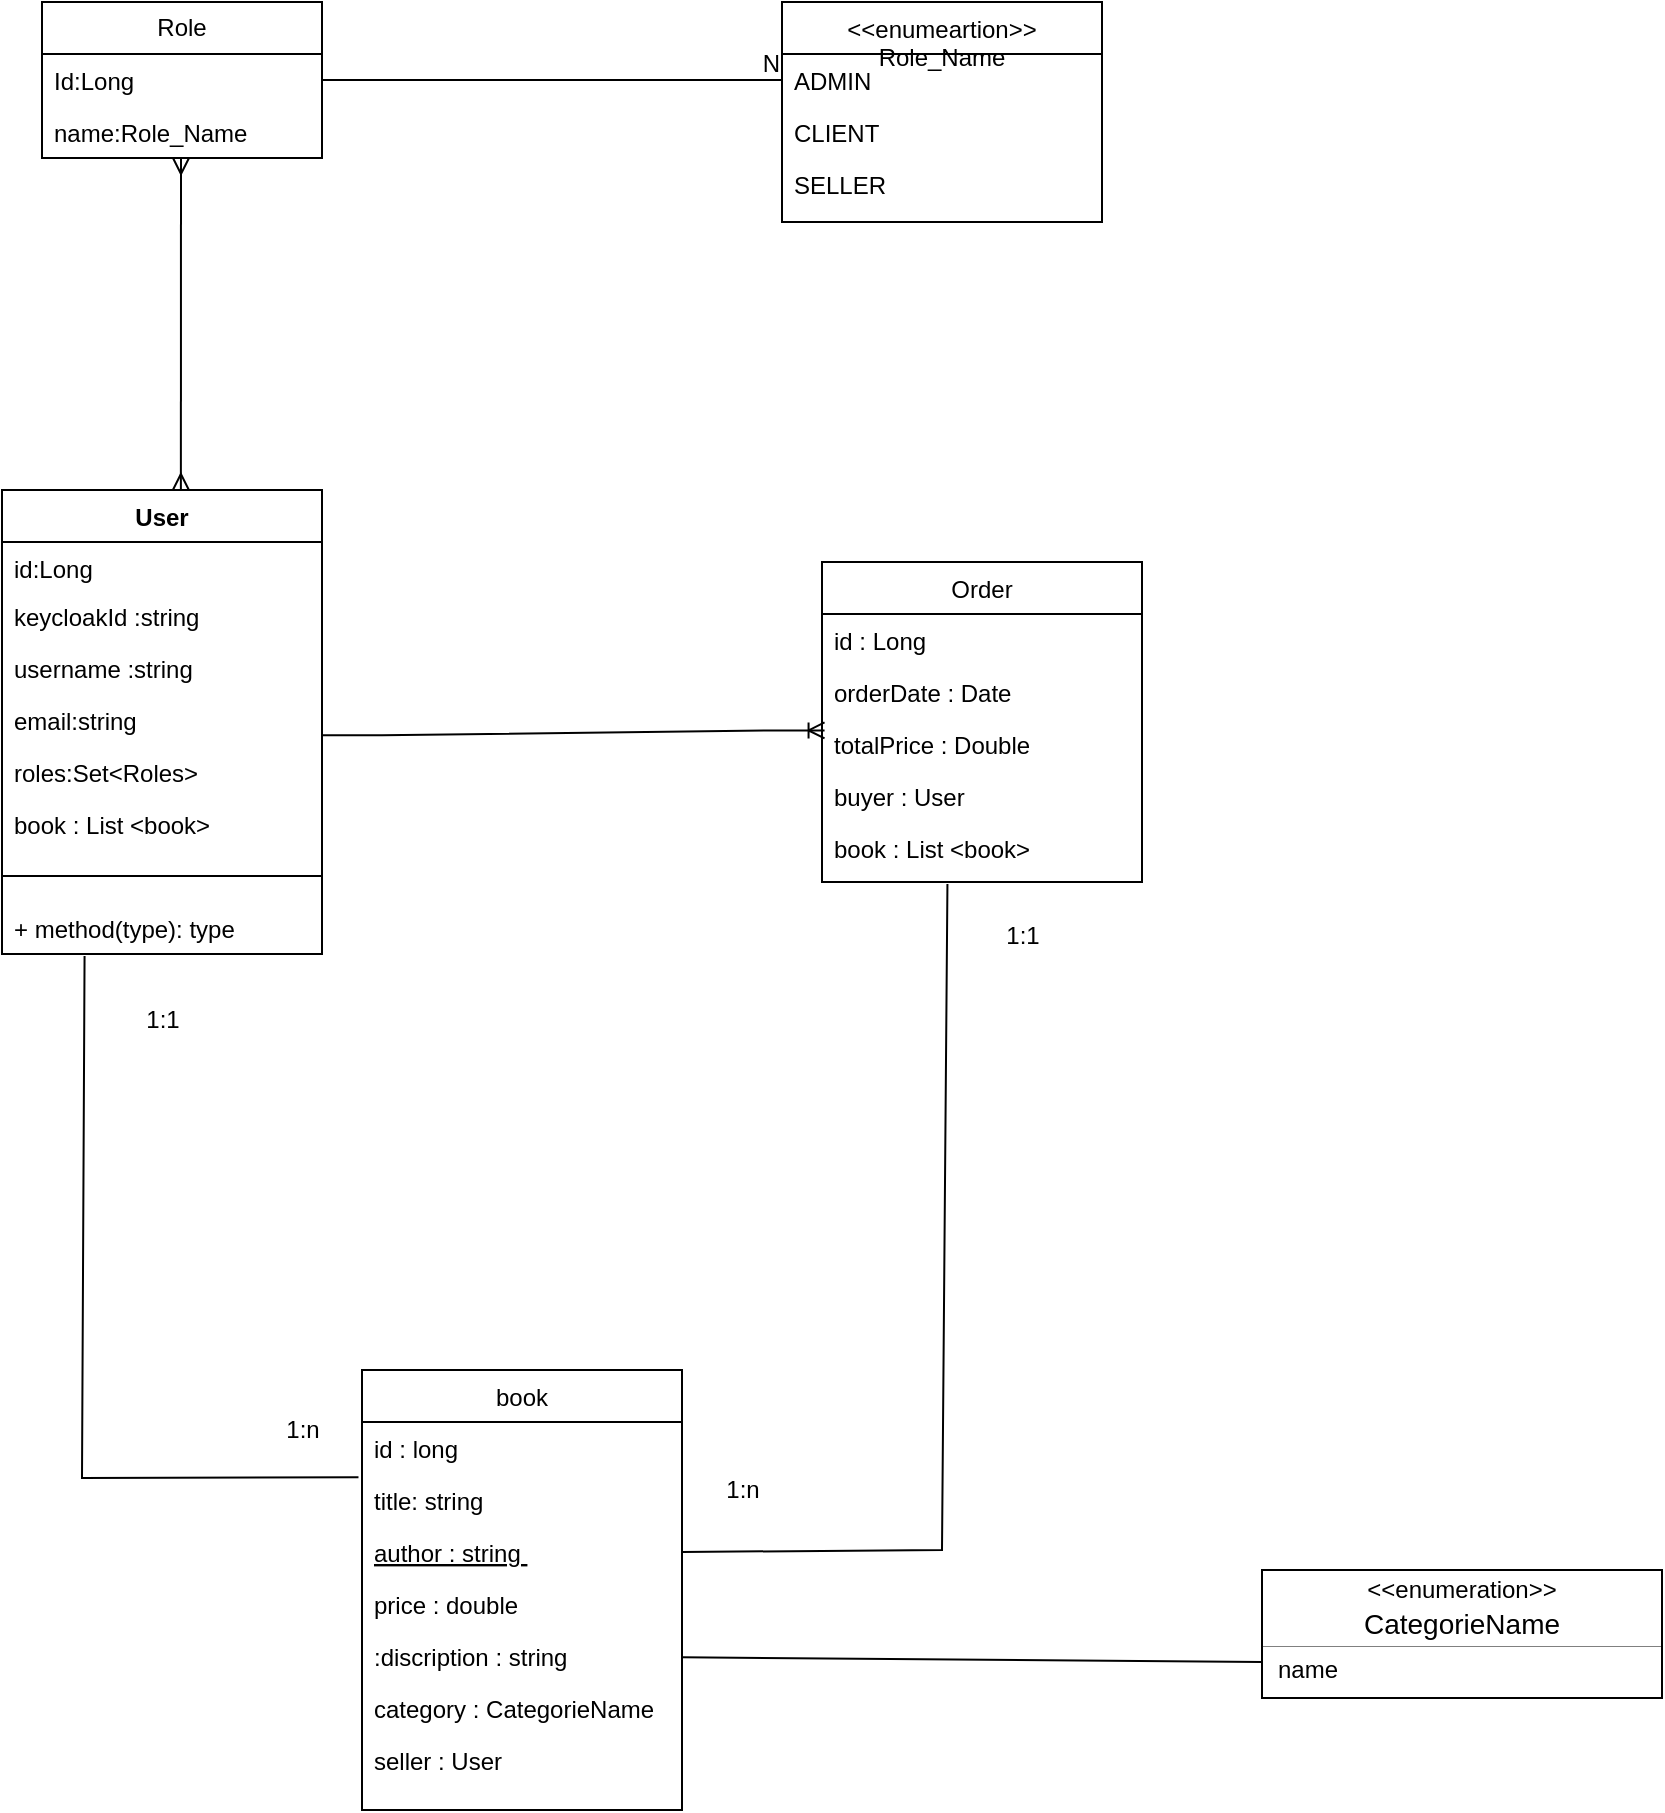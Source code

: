 <mxfile version="26.2.8">
  <diagram id="C5RBs43oDa-KdzZeNtuy" name="Page-1">
    <mxGraphModel dx="1044" dy="1696" grid="1" gridSize="10" guides="1" tooltips="1" connect="1" arrows="1" fold="1" page="1" pageScale="1" pageWidth="827" pageHeight="1169" math="0" shadow="0">
      <root>
        <mxCell id="WIyWlLk6GJQsqaUBKTNV-0" />
        <mxCell id="WIyWlLk6GJQsqaUBKTNV-1" parent="WIyWlLk6GJQsqaUBKTNV-0" />
        <mxCell id="zkfFHV4jXpPFQw0GAbJ--6" value="book" style="swimlane;fontStyle=0;align=center;verticalAlign=top;childLayout=stackLayout;horizontal=1;startSize=26;horizontalStack=0;resizeParent=1;resizeLast=0;collapsible=1;marginBottom=0;rounded=0;shadow=0;strokeWidth=1;" parent="WIyWlLk6GJQsqaUBKTNV-1" vertex="1">
          <mxGeometry x="260" y="540" width="160" height="220" as="geometry">
            <mxRectangle x="120" y="360" width="160" height="26" as="alternateBounds" />
          </mxGeometry>
        </mxCell>
        <mxCell id="zkfFHV4jXpPFQw0GAbJ--7" value="id : long" style="text;align=left;verticalAlign=top;spacingLeft=4;spacingRight=4;overflow=hidden;rotatable=0;points=[[0,0.5],[1,0.5]];portConstraint=eastwest;" parent="zkfFHV4jXpPFQw0GAbJ--6" vertex="1">
          <mxGeometry y="26" width="160" height="26" as="geometry" />
        </mxCell>
        <mxCell id="zkfFHV4jXpPFQw0GAbJ--8" value="title: string" style="text;align=left;verticalAlign=top;spacingLeft=4;spacingRight=4;overflow=hidden;rotatable=0;points=[[0,0.5],[1,0.5]];portConstraint=eastwest;rounded=0;shadow=0;html=0;" parent="zkfFHV4jXpPFQw0GAbJ--6" vertex="1">
          <mxGeometry y="52" width="160" height="26" as="geometry" />
        </mxCell>
        <mxCell id="zkfFHV4jXpPFQw0GAbJ--10" value="author : string " style="text;align=left;verticalAlign=top;spacingLeft=4;spacingRight=4;overflow=hidden;rotatable=0;points=[[0,0.5],[1,0.5]];portConstraint=eastwest;fontStyle=4" parent="zkfFHV4jXpPFQw0GAbJ--6" vertex="1">
          <mxGeometry y="78" width="160" height="26" as="geometry" />
        </mxCell>
        <mxCell id="zkfFHV4jXpPFQw0GAbJ--11" value="price : double" style="text;align=left;verticalAlign=top;spacingLeft=4;spacingRight=4;overflow=hidden;rotatable=0;points=[[0,0.5],[1,0.5]];portConstraint=eastwest;" parent="zkfFHV4jXpPFQw0GAbJ--6" vertex="1">
          <mxGeometry y="104" width="160" height="26" as="geometry" />
        </mxCell>
        <mxCell id="8S8AVENonngrDfRlxUYZ-1" value=":discription : string" style="text;align=left;verticalAlign=top;spacingLeft=4;spacingRight=4;overflow=hidden;rotatable=0;points=[[0,0.5],[1,0.5]];portConstraint=eastwest;" parent="zkfFHV4jXpPFQw0GAbJ--6" vertex="1">
          <mxGeometry y="130" width="160" height="26" as="geometry" />
        </mxCell>
        <mxCell id="8S8AVENonngrDfRlxUYZ-2" value="category : CategorieName" style="text;align=left;verticalAlign=top;spacingLeft=4;spacingRight=4;overflow=hidden;rotatable=0;points=[[0,0.5],[1,0.5]];portConstraint=eastwest;" parent="zkfFHV4jXpPFQw0GAbJ--6" vertex="1">
          <mxGeometry y="156" width="160" height="26" as="geometry" />
        </mxCell>
        <mxCell id="8S8AVENonngrDfRlxUYZ-3" value="seller : User" style="text;align=left;verticalAlign=top;spacingLeft=4;spacingRight=4;overflow=hidden;rotatable=0;points=[[0,0.5],[1,0.5]];portConstraint=eastwest;" parent="zkfFHV4jXpPFQw0GAbJ--6" vertex="1">
          <mxGeometry y="182" width="160" height="26" as="geometry" />
        </mxCell>
        <mxCell id="zkfFHV4jXpPFQw0GAbJ--17" value="Order" style="swimlane;fontStyle=0;align=center;verticalAlign=top;childLayout=stackLayout;horizontal=1;startSize=26;horizontalStack=0;resizeParent=1;resizeLast=0;collapsible=1;marginBottom=0;rounded=0;shadow=0;strokeWidth=1;" parent="WIyWlLk6GJQsqaUBKTNV-1" vertex="1">
          <mxGeometry x="490" y="136" width="160" height="160" as="geometry">
            <mxRectangle x="550" y="140" width="160" height="26" as="alternateBounds" />
          </mxGeometry>
        </mxCell>
        <mxCell id="zkfFHV4jXpPFQw0GAbJ--18" value="id : Long " style="text;align=left;verticalAlign=top;spacingLeft=4;spacingRight=4;overflow=hidden;rotatable=0;points=[[0,0.5],[1,0.5]];portConstraint=eastwest;" parent="zkfFHV4jXpPFQw0GAbJ--17" vertex="1">
          <mxGeometry y="26" width="160" height="26" as="geometry" />
        </mxCell>
        <mxCell id="R6BA--zppdWXaG7HYmaP-0" value="orderDate : Date" style="text;align=left;verticalAlign=top;spacingLeft=4;spacingRight=4;overflow=hidden;rotatable=0;points=[[0,0.5],[1,0.5]];portConstraint=eastwest;rounded=0;shadow=0;html=0;" parent="zkfFHV4jXpPFQw0GAbJ--17" vertex="1">
          <mxGeometry y="52" width="160" height="26" as="geometry" />
        </mxCell>
        <mxCell id="zkfFHV4jXpPFQw0GAbJ--20" value="totalPrice : Double" style="text;align=left;verticalAlign=top;spacingLeft=4;spacingRight=4;overflow=hidden;rotatable=0;points=[[0,0.5],[1,0.5]];portConstraint=eastwest;rounded=0;shadow=0;html=0;" parent="zkfFHV4jXpPFQw0GAbJ--17" vertex="1">
          <mxGeometry y="78" width="160" height="26" as="geometry" />
        </mxCell>
        <mxCell id="zkfFHV4jXpPFQw0GAbJ--21" value="buyer : User " style="text;align=left;verticalAlign=top;spacingLeft=4;spacingRight=4;overflow=hidden;rotatable=0;points=[[0,0.5],[1,0.5]];portConstraint=eastwest;rounded=0;shadow=0;html=0;" parent="zkfFHV4jXpPFQw0GAbJ--17" vertex="1">
          <mxGeometry y="104" width="160" height="26" as="geometry" />
        </mxCell>
        <mxCell id="zkfFHV4jXpPFQw0GAbJ--22" value="book : List &lt;book&gt;" style="text;align=left;verticalAlign=top;spacingLeft=4;spacingRight=4;overflow=hidden;rotatable=0;points=[[0,0.5],[1,0.5]];portConstraint=eastwest;rounded=0;shadow=0;html=0;" parent="zkfFHV4jXpPFQw0GAbJ--17" vertex="1">
          <mxGeometry y="130" width="160" height="26" as="geometry" />
        </mxCell>
        <mxCell id="RdkF0LZvDsXwNpxOy6CY-0" value="User" style="swimlane;fontStyle=1;align=center;verticalAlign=top;childLayout=stackLayout;horizontal=1;startSize=26;horizontalStack=0;resizeParent=1;resizeParentMax=0;resizeLast=0;collapsible=1;marginBottom=0;whiteSpace=wrap;html=1;" parent="WIyWlLk6GJQsqaUBKTNV-1" vertex="1">
          <mxGeometry x="80" y="100" width="160" height="232" as="geometry" />
        </mxCell>
        <mxCell id="RdkF0LZvDsXwNpxOy6CY-1" value="id:Long" style="text;strokeColor=none;fillColor=none;align=left;verticalAlign=top;spacingLeft=4;spacingRight=4;overflow=hidden;rotatable=0;points=[[0,0.5],[1,0.5]];portConstraint=eastwest;whiteSpace=wrap;html=1;" parent="RdkF0LZvDsXwNpxOy6CY-0" vertex="1">
          <mxGeometry y="26" width="160" height="24" as="geometry" />
        </mxCell>
        <mxCell id="dCL2eI5g9iudGq1ECBwq-7" value="keycloakId :string" style="text;align=left;verticalAlign=top;spacingLeft=4;spacingRight=4;overflow=hidden;rotatable=0;points=[[0,0.5],[1,0.5]];portConstraint=eastwest;rounded=0;shadow=0;html=0;" parent="RdkF0LZvDsXwNpxOy6CY-0" vertex="1">
          <mxGeometry y="50" width="160" height="26" as="geometry" />
        </mxCell>
        <mxCell id="dCL2eI5g9iudGq1ECBwq-8" value="username :string" style="text;align=left;verticalAlign=top;spacingLeft=4;spacingRight=4;overflow=hidden;rotatable=0;points=[[0,0.5],[1,0.5]];portConstraint=eastwest;rounded=0;shadow=0;html=0;" parent="RdkF0LZvDsXwNpxOy6CY-0" vertex="1">
          <mxGeometry y="76" width="160" height="26" as="geometry" />
        </mxCell>
        <mxCell id="dCL2eI5g9iudGq1ECBwq-9" value="email:string" style="text;align=left;verticalAlign=top;spacingLeft=4;spacingRight=4;overflow=hidden;rotatable=0;points=[[0,0.5],[1,0.5]];portConstraint=eastwest;rounded=0;shadow=0;html=0;" parent="RdkF0LZvDsXwNpxOy6CY-0" vertex="1">
          <mxGeometry y="102" width="160" height="26" as="geometry" />
        </mxCell>
        <mxCell id="dCL2eI5g9iudGq1ECBwq-10" value="roles:Set&lt;Roles&gt;" style="text;align=left;verticalAlign=top;spacingLeft=4;spacingRight=4;overflow=hidden;rotatable=0;points=[[0,0.5],[1,0.5]];portConstraint=eastwest;rounded=0;shadow=0;html=0;" parent="RdkF0LZvDsXwNpxOy6CY-0" vertex="1">
          <mxGeometry y="128" width="160" height="26" as="geometry" />
        </mxCell>
        <mxCell id="dCL2eI5g9iudGq1ECBwq-11" value="book : List &lt;book&gt;" style="text;align=left;verticalAlign=top;spacingLeft=4;spacingRight=4;overflow=hidden;rotatable=0;points=[[0,0.5],[1,0.5]];portConstraint=eastwest;rounded=0;shadow=0;html=0;" parent="RdkF0LZvDsXwNpxOy6CY-0" vertex="1">
          <mxGeometry y="154" width="160" height="26" as="geometry" />
        </mxCell>
        <mxCell id="RdkF0LZvDsXwNpxOy6CY-2" value="" style="line;strokeWidth=1;fillColor=none;align=left;verticalAlign=middle;spacingTop=-1;spacingLeft=3;spacingRight=3;rotatable=0;labelPosition=right;points=[];portConstraint=eastwest;strokeColor=inherit;" parent="RdkF0LZvDsXwNpxOy6CY-0" vertex="1">
          <mxGeometry y="180" width="160" height="26" as="geometry" />
        </mxCell>
        <mxCell id="RdkF0LZvDsXwNpxOy6CY-3" value="+ method(type): type" style="text;strokeColor=none;fillColor=none;align=left;verticalAlign=top;spacingLeft=4;spacingRight=4;overflow=hidden;rotatable=0;points=[[0,0.5],[1,0.5]];portConstraint=eastwest;whiteSpace=wrap;html=1;" parent="RdkF0LZvDsXwNpxOy6CY-0" vertex="1">
          <mxGeometry y="206" width="160" height="26" as="geometry" />
        </mxCell>
        <mxCell id="8S8AVENonngrDfRlxUYZ-4" value="&lt;&lt;enumeartion&gt;&gt;&#xa;Role_Name" style="swimlane;fontStyle=0;align=center;verticalAlign=top;childLayout=stackLayout;horizontal=1;startSize=26;horizontalStack=0;resizeParent=1;resizeLast=0;collapsible=1;marginBottom=0;rounded=0;shadow=0;strokeWidth=1;" parent="WIyWlLk6GJQsqaUBKTNV-1" vertex="1">
          <mxGeometry x="470" y="-144" width="160" height="110" as="geometry">
            <mxRectangle x="120" y="360" width="160" height="26" as="alternateBounds" />
          </mxGeometry>
        </mxCell>
        <mxCell id="8S8AVENonngrDfRlxUYZ-6" value="ADMIN" style="text;align=left;verticalAlign=top;spacingLeft=4;spacingRight=4;overflow=hidden;rotatable=0;points=[[0,0.5],[1,0.5]];portConstraint=eastwest;rounded=0;shadow=0;html=0;" parent="8S8AVENonngrDfRlxUYZ-4" vertex="1">
          <mxGeometry y="26" width="160" height="26" as="geometry" />
        </mxCell>
        <mxCell id="dCL2eI5g9iudGq1ECBwq-15" value="CLIENT" style="text;align=left;verticalAlign=top;spacingLeft=4;spacingRight=4;overflow=hidden;rotatable=0;points=[[0,0.5],[1,0.5]];portConstraint=eastwest;rounded=0;shadow=0;html=0;" parent="8S8AVENonngrDfRlxUYZ-4" vertex="1">
          <mxGeometry y="52" width="160" height="26" as="geometry" />
        </mxCell>
        <mxCell id="dCL2eI5g9iudGq1ECBwq-16" value="SELLER" style="text;align=left;verticalAlign=top;spacingLeft=4;spacingRight=4;overflow=hidden;rotatable=0;points=[[0,0.5],[1,0.5]];portConstraint=eastwest;rounded=0;shadow=0;html=0;" parent="8S8AVENonngrDfRlxUYZ-4" vertex="1">
          <mxGeometry y="78" width="160" height="26" as="geometry" />
        </mxCell>
        <mxCell id="R6BA--zppdWXaG7HYmaP-2" value="" style="edgeStyle=entityRelationEdgeStyle;fontSize=12;html=1;endArrow=ERoneToMany;rounded=0;exitX=1.013;exitY=-0.115;exitDx=0;exitDy=0;exitPerimeter=0;entryX=0.008;entryY=0.238;entryDx=0;entryDy=0;entryPerimeter=0;" parent="WIyWlLk6GJQsqaUBKTNV-1" target="zkfFHV4jXpPFQw0GAbJ--20" edge="1">
          <mxGeometry width="100" height="100" relative="1" as="geometry">
            <mxPoint x="240.0" y="222.67" as="sourcePoint" />
            <mxPoint x="482.56" y="217.33" as="targetPoint" />
            <Array as="points">
              <mxPoint x="257.92" y="237.66" />
              <mxPoint x="257.92" y="237.66" />
              <mxPoint x="470" y="244.66" />
              <mxPoint x="470" y="224.66" />
              <mxPoint x="327.92" y="257.66" />
              <mxPoint x="377.92" y="267.66" />
              <mxPoint x="347.92" y="307.66" />
            </Array>
          </mxGeometry>
        </mxCell>
        <mxCell id="dCL2eI5g9iudGq1ECBwq-19" value="Role" style="swimlane;fontStyle=0;childLayout=stackLayout;horizontal=1;startSize=26;fillColor=none;horizontalStack=0;resizeParent=1;resizeParentMax=0;resizeLast=0;collapsible=1;marginBottom=0;whiteSpace=wrap;html=1;" parent="WIyWlLk6GJQsqaUBKTNV-1" vertex="1">
          <mxGeometry x="100" y="-144" width="140" height="78" as="geometry" />
        </mxCell>
        <mxCell id="dCL2eI5g9iudGq1ECBwq-20" value="Id:Long" style="text;strokeColor=none;fillColor=none;align=left;verticalAlign=top;spacingLeft=4;spacingRight=4;overflow=hidden;rotatable=0;points=[[0,0.5],[1,0.5]];portConstraint=eastwest;whiteSpace=wrap;html=1;" parent="dCL2eI5g9iudGq1ECBwq-19" vertex="1">
          <mxGeometry y="26" width="140" height="26" as="geometry" />
        </mxCell>
        <mxCell id="dCL2eI5g9iudGq1ECBwq-21" value="name:Role_Name" style="text;strokeColor=none;fillColor=none;align=left;verticalAlign=top;spacingLeft=4;spacingRight=4;overflow=hidden;rotatable=0;points=[[0,0.5],[1,0.5]];portConstraint=eastwest;whiteSpace=wrap;html=1;" parent="dCL2eI5g9iudGq1ECBwq-19" vertex="1">
          <mxGeometry y="52" width="140" height="26" as="geometry" />
        </mxCell>
        <mxCell id="dCL2eI5g9iudGq1ECBwq-28" value="" style="fontSize=12;html=1;endArrow=ERmany;startArrow=ERmany;rounded=0;movable=1;resizable=1;rotatable=1;deletable=1;editable=1;locked=0;connectable=1;strokeColor=default;exitX=0.559;exitY=0;exitDx=0;exitDy=0;exitPerimeter=0;" parent="WIyWlLk6GJQsqaUBKTNV-1" source="RdkF0LZvDsXwNpxOy6CY-0" edge="1">
          <mxGeometry width="100" height="100" relative="1" as="geometry">
            <mxPoint x="169.5" y="84" as="sourcePoint" />
            <mxPoint x="169.5" y="-66" as="targetPoint" />
          </mxGeometry>
        </mxCell>
        <mxCell id="dCL2eI5g9iudGq1ECBwq-34" value="" style="fontStyle=1;align=center;verticalAlign=middle;childLayout=stackLayout;horizontal=1;horizontalStack=0;resizeParent=1;resizeParentMax=0;resizeLast=0;marginBottom=0;" parent="WIyWlLk6GJQsqaUBKTNV-1" vertex="1">
          <mxGeometry x="710" y="640" width="200" height="64" as="geometry" />
        </mxCell>
        <mxCell id="dCL2eI5g9iudGq1ECBwq-35" value="&amp;lt;&amp;lt;enumeration&amp;gt;&amp;gt;" style="html=1;align=center;spacing=0;verticalAlign=middle;strokeColor=none;fillColor=none;whiteSpace=wrap;" parent="dCL2eI5g9iudGq1ECBwq-34" vertex="1">
          <mxGeometry width="200" height="20" as="geometry" />
        </mxCell>
        <mxCell id="dCL2eI5g9iudGq1ECBwq-36" value="&lt;span style=&quot;font-size: 14px; font-weight: 400; text-wrap-mode: nowrap;&quot;&gt;CategorieName&lt;/span&gt;" style="html=1;align=center;spacing=0;verticalAlign=middle;strokeColor=none;fillColor=none;whiteSpace=wrap;fontStyle=1;" parent="dCL2eI5g9iudGq1ECBwq-34" vertex="1">
          <mxGeometry y="20" width="200" height="14" as="geometry" />
        </mxCell>
        <mxCell id="dCL2eI5g9iudGq1ECBwq-37" value="" style="line;strokeWidth=0.25;fillColor=none;align=left;verticalAlign=middle;spacingTop=-1;spacingLeft=3;spacingRight=3;rotatable=0;labelPosition=right;points=[];portConstraint=eastwest;" parent="dCL2eI5g9iudGq1ECBwq-34" vertex="1">
          <mxGeometry y="34" width="200" height="8" as="geometry" />
        </mxCell>
        <mxCell id="dCL2eI5g9iudGq1ECBwq-38" value="name" style="html=1;align=left;spacing=0;spacingLeft=8;verticalAlign=middle;strokeColor=none;fillColor=none;whiteSpace=wrap;" parent="dCL2eI5g9iudGq1ECBwq-34" vertex="1">
          <mxGeometry y="42" width="200" height="16" as="geometry" />
        </mxCell>
        <mxCell id="dCL2eI5g9iudGq1ECBwq-40" value="" style="html=1;align=left;spacing=0;spacingLeft=8;verticalAlign=middle;strokeColor=none;fillColor=none;whiteSpace=wrap;" parent="dCL2eI5g9iudGq1ECBwq-34" vertex="1">
          <mxGeometry y="58" width="200" height="6" as="geometry" />
        </mxCell>
        <mxCell id="n1zIgTUE7_JzscVmJDRj-0" value="" style="endArrow=none;html=1;rounded=0;exitX=1;exitY=0.5;exitDx=0;exitDy=0;entryX=0.392;entryY=1.192;entryDx=0;entryDy=0;entryPerimeter=0;" parent="WIyWlLk6GJQsqaUBKTNV-1" source="zkfFHV4jXpPFQw0GAbJ--10" target="zkfFHV4jXpPFQw0GAbJ--22" edge="1">
          <mxGeometry width="50" height="50" relative="1" as="geometry">
            <mxPoint x="566" y="445" as="sourcePoint" />
            <mxPoint x="550" y="340" as="targetPoint" />
            <Array as="points">
              <mxPoint x="550" y="630" />
            </Array>
          </mxGeometry>
        </mxCell>
        <mxCell id="dCL2eI5g9iudGq1ECBwq-47" value="" style="endArrow=none;html=1;rounded=0;entryX=-0.011;entryY=0.064;entryDx=0;entryDy=0;entryPerimeter=0;exitX=0.258;exitY=1.038;exitDx=0;exitDy=0;exitPerimeter=0;" parent="WIyWlLk6GJQsqaUBKTNV-1" source="RdkF0LZvDsXwNpxOy6CY-3" target="zkfFHV4jXpPFQw0GAbJ--8" edge="1">
          <mxGeometry relative="1" as="geometry">
            <mxPoint x="120" y="340" as="sourcePoint" />
            <mxPoint x="510" y="330" as="targetPoint" />
            <Array as="points">
              <mxPoint x="120" y="594" />
            </Array>
          </mxGeometry>
        </mxCell>
        <mxCell id="dCL2eI5g9iudGq1ECBwq-58" value="" style="endArrow=none;html=1;rounded=0;exitX=1;exitY=0.5;exitDx=0;exitDy=0;entryX=0;entryY=0.5;entryDx=0;entryDy=0;" parent="WIyWlLk6GJQsqaUBKTNV-1" source="dCL2eI5g9iudGq1ECBwq-20" target="8S8AVENonngrDfRlxUYZ-6" edge="1">
          <mxGeometry relative="1" as="geometry">
            <mxPoint x="460" y="110" as="sourcePoint" />
            <mxPoint x="620" y="110" as="targetPoint" />
            <Array as="points" />
          </mxGeometry>
        </mxCell>
        <mxCell id="dCL2eI5g9iudGq1ECBwq-59" value="N" style="resizable=0;html=1;whiteSpace=wrap;align=right;verticalAlign=bottom;" parent="dCL2eI5g9iudGq1ECBwq-58" connectable="0" vertex="1">
          <mxGeometry x="1" relative="1" as="geometry" />
        </mxCell>
        <mxCell id="dCL2eI5g9iudGq1ECBwq-60" value="" style="endArrow=none;html=1;rounded=0;entryX=0;entryY=0.25;entryDx=0;entryDy=0;" parent="WIyWlLk6GJQsqaUBKTNV-1" source="8S8AVENonngrDfRlxUYZ-1" target="dCL2eI5g9iudGq1ECBwq-38" edge="1">
          <mxGeometry relative="1" as="geometry">
            <mxPoint x="460" y="640" as="sourcePoint" />
            <mxPoint x="620" y="640" as="targetPoint" />
          </mxGeometry>
        </mxCell>
        <mxCell id="dCL2eI5g9iudGq1ECBwq-62" value="1:1" style="text;html=1;align=center;verticalAlign=middle;resizable=0;points=[];autosize=1;strokeColor=none;fillColor=none;" parent="WIyWlLk6GJQsqaUBKTNV-1" vertex="1">
          <mxGeometry x="570" y="308" width="40" height="30" as="geometry" />
        </mxCell>
        <mxCell id="dCL2eI5g9iudGq1ECBwq-63" value="1:n" style="text;html=1;align=center;verticalAlign=middle;resizable=0;points=[];autosize=1;strokeColor=none;fillColor=none;" parent="WIyWlLk6GJQsqaUBKTNV-1" vertex="1">
          <mxGeometry x="430" y="585" width="40" height="30" as="geometry" />
        </mxCell>
        <mxCell id="dCL2eI5g9iudGq1ECBwq-64" value="1:n" style="text;html=1;align=center;verticalAlign=middle;resizable=0;points=[];autosize=1;strokeColor=none;fillColor=none;" parent="WIyWlLk6GJQsqaUBKTNV-1" vertex="1">
          <mxGeometry x="210" y="555" width="40" height="30" as="geometry" />
        </mxCell>
        <mxCell id="dCL2eI5g9iudGq1ECBwq-65" value="1:1" style="text;html=1;align=center;verticalAlign=middle;resizable=0;points=[];autosize=1;strokeColor=none;fillColor=none;" parent="WIyWlLk6GJQsqaUBKTNV-1" vertex="1">
          <mxGeometry x="140" y="350" width="40" height="30" as="geometry" />
        </mxCell>
      </root>
    </mxGraphModel>
  </diagram>
</mxfile>
